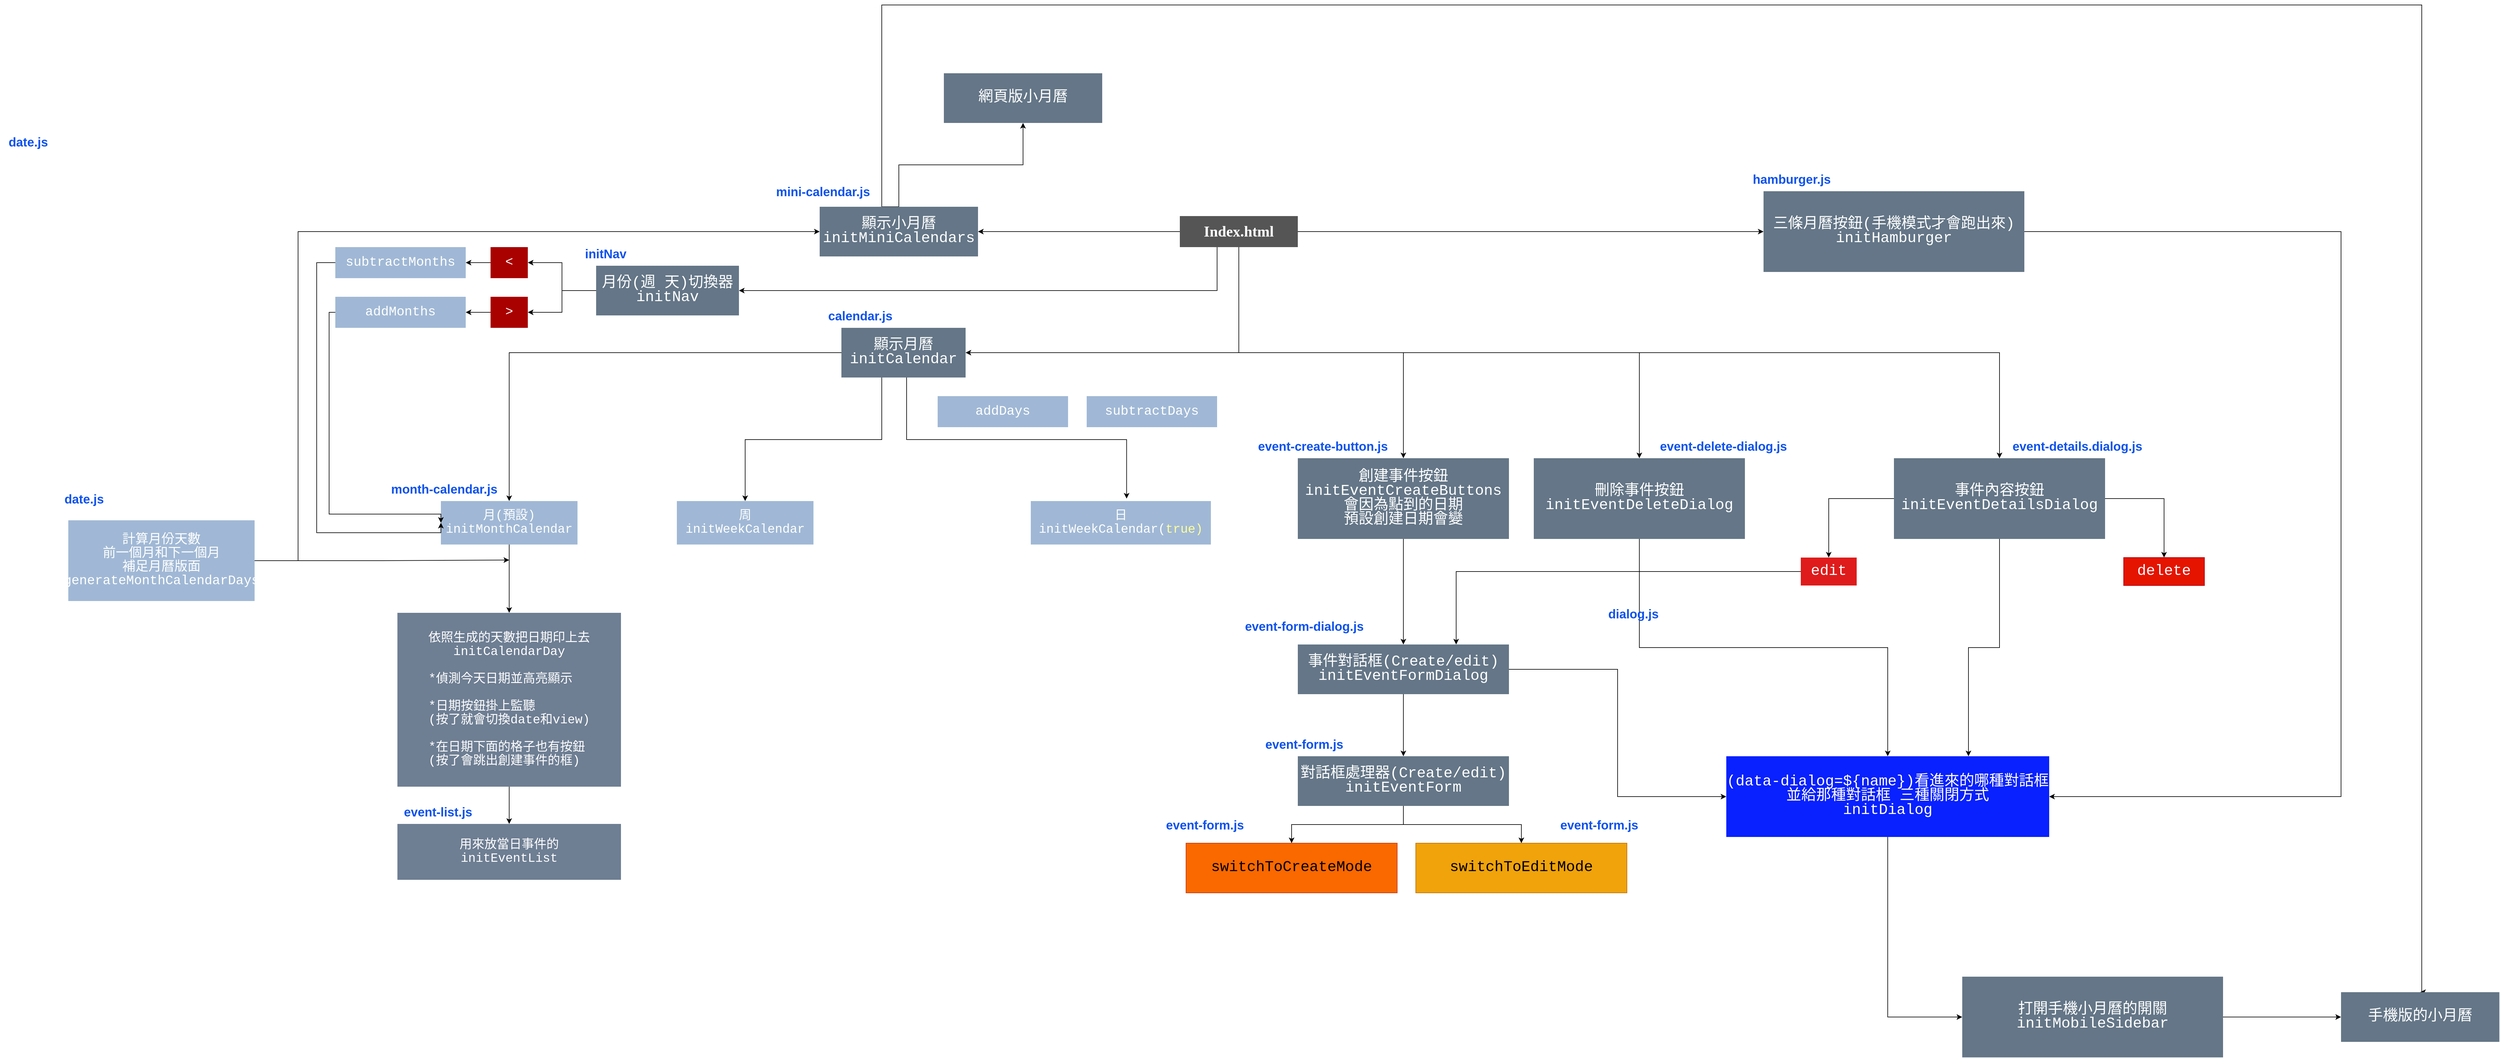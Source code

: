<mxfile version="26.2.3">
  <diagram name="第 1 页" id="USlt-ebU2UT2KrD9safG">
    <mxGraphModel dx="4483" dy="2724" grid="1" gridSize="10" guides="1" tooltips="1" connect="1" arrows="1" fold="1" page="1" pageScale="1" pageWidth="827" pageHeight="1169" math="0" shadow="0">
      <root>
        <mxCell id="0" />
        <mxCell id="1" parent="0" />
        <mxCell id="z7_K39nhA1320Lir9eoi-64" style="edgeStyle=orthogonalEdgeStyle;rounded=0;orthogonalLoop=1;jettySize=auto;html=1;entryX=0;entryY=0.5;entryDx=0;entryDy=0;" parent="1" source="z7_K39nhA1320Lir9eoi-4" target="z7_K39nhA1320Lir9eoi-63" edge="1">
          <mxGeometry relative="1" as="geometry" />
        </mxCell>
        <mxCell id="z7_K39nhA1320Lir9eoi-67" style="edgeStyle=orthogonalEdgeStyle;rounded=0;orthogonalLoop=1;jettySize=auto;html=1;entryX=1;entryY=0.5;entryDx=0;entryDy=0;" parent="1" source="z7_K39nhA1320Lir9eoi-4" target="z7_K39nhA1320Lir9eoi-65" edge="1">
          <mxGeometry relative="1" as="geometry" />
        </mxCell>
        <mxCell id="dPhsNrsqLfpnpOiZeyZc-10" style="edgeStyle=orthogonalEdgeStyle;rounded=0;orthogonalLoop=1;jettySize=auto;html=1;entryX=1;entryY=0.5;entryDx=0;entryDy=0;" edge="1" parent="1" source="z7_K39nhA1320Lir9eoi-4" target="z7_K39nhA1320Lir9eoi-5">
          <mxGeometry relative="1" as="geometry">
            <Array as="points">
              <mxPoint x="405" y="320" />
            </Array>
          </mxGeometry>
        </mxCell>
        <mxCell id="dPhsNrsqLfpnpOiZeyZc-11" style="edgeStyle=orthogonalEdgeStyle;rounded=0;orthogonalLoop=1;jettySize=auto;html=1;entryX=0.5;entryY=0;entryDx=0;entryDy=0;" edge="1" parent="1" source="z7_K39nhA1320Lir9eoi-4" target="z7_K39nhA1320Lir9eoi-32">
          <mxGeometry relative="1" as="geometry" />
        </mxCell>
        <mxCell id="dPhsNrsqLfpnpOiZeyZc-12" style="edgeStyle=orthogonalEdgeStyle;rounded=0;orthogonalLoop=1;jettySize=auto;html=1;" edge="1" parent="1" source="z7_K39nhA1320Lir9eoi-4" target="z7_K39nhA1320Lir9eoi-34">
          <mxGeometry relative="1" as="geometry">
            <Array as="points">
              <mxPoint x="405" y="320" />
              <mxPoint x="1050" y="320" />
            </Array>
          </mxGeometry>
        </mxCell>
        <mxCell id="dPhsNrsqLfpnpOiZeyZc-13" style="edgeStyle=orthogonalEdgeStyle;rounded=0;orthogonalLoop=1;jettySize=auto;html=1;entryX=0.5;entryY=0;entryDx=0;entryDy=0;" edge="1" parent="1" source="z7_K39nhA1320Lir9eoi-4" target="z7_K39nhA1320Lir9eoi-41">
          <mxGeometry relative="1" as="geometry">
            <Array as="points">
              <mxPoint x="405" y="320" />
              <mxPoint x="1630" y="320" />
            </Array>
          </mxGeometry>
        </mxCell>
        <mxCell id="dPhsNrsqLfpnpOiZeyZc-17" style="edgeStyle=orthogonalEdgeStyle;rounded=0;orthogonalLoop=1;jettySize=auto;html=1;entryX=1;entryY=0.5;entryDx=0;entryDy=0;" edge="1" parent="1" source="z7_K39nhA1320Lir9eoi-4" target="dPhsNrsqLfpnpOiZeyZc-15">
          <mxGeometry relative="1" as="geometry">
            <Array as="points">
              <mxPoint x="370" y="220" />
            </Array>
          </mxGeometry>
        </mxCell>
        <mxCell id="z7_K39nhA1320Lir9eoi-4" value="&lt;h1&gt;&lt;font face=&quot;Verdana&quot;&gt;Index.html&lt;/font&gt;&lt;/h1&gt;" style="rounded=0;whiteSpace=wrap;html=1;fillColor=#555555;strokeColor=none;fontColor=#FFFFFF;" parent="1" vertex="1">
          <mxGeometry x="310" y="100" width="190" height="50" as="geometry" />
        </mxCell>
        <mxCell id="z7_K39nhA1320Lir9eoi-15" style="edgeStyle=orthogonalEdgeStyle;rounded=0;orthogonalLoop=1;jettySize=auto;html=1;entryX=0.5;entryY=0;entryDx=0;entryDy=0;" parent="1" source="z7_K39nhA1320Lir9eoi-5" target="z7_K39nhA1320Lir9eoi-7" edge="1">
          <mxGeometry relative="1" as="geometry" />
        </mxCell>
        <mxCell id="z7_K39nhA1320Lir9eoi-16" style="edgeStyle=orthogonalEdgeStyle;rounded=0;orthogonalLoop=1;jettySize=auto;html=1;entryX=0.5;entryY=0;entryDx=0;entryDy=0;" parent="1" source="z7_K39nhA1320Lir9eoi-5" target="z7_K39nhA1320Lir9eoi-10" edge="1">
          <mxGeometry relative="1" as="geometry">
            <Array as="points">
              <mxPoint x="-170" y="460" />
              <mxPoint x="-390" y="460" />
            </Array>
          </mxGeometry>
        </mxCell>
        <mxCell id="z7_K39nhA1320Lir9eoi-5" value="&lt;div style=&quot;font-family: Consolas, &amp;quot;Courier New&amp;quot;, monospace; line-height: 19px; white-space: pre;&quot;&gt;&lt;span style=&quot;font-size: 24px;&quot;&gt;顯示月曆&lt;/span&gt;&lt;/div&gt;&lt;div style=&quot;font-family: Consolas, &amp;quot;Courier New&amp;quot;, monospace; line-height: 19px; white-space: pre;&quot;&gt;&lt;font style=&quot;color: rgb(255, 255, 255); font-size: 24px;&quot;&gt;initCalendar&lt;/font&gt;&lt;/div&gt;" style="rounded=0;whiteSpace=wrap;html=1;fillColor=#647687;strokeColor=none;fontColor=#ffffff;" parent="1" vertex="1">
          <mxGeometry x="-235" y="280" width="200" height="80" as="geometry" />
        </mxCell>
        <mxCell id="z7_K39nhA1320Lir9eoi-23" style="edgeStyle=orthogonalEdgeStyle;rounded=0;orthogonalLoop=1;jettySize=auto;html=1;entryX=0.5;entryY=0;entryDx=0;entryDy=0;" parent="1" source="z7_K39nhA1320Lir9eoi-7" target="z7_K39nhA1320Lir9eoi-21" edge="1">
          <mxGeometry relative="1" as="geometry">
            <mxPoint x="-830" y="779" as="targetPoint" />
          </mxGeometry>
        </mxCell>
        <mxCell id="z7_K39nhA1320Lir9eoi-7" value="&lt;div style=&quot;font-family: Consolas, &amp;quot;Courier New&amp;quot;, monospace; line-height: 19px; white-space: pre;&quot;&gt;&lt;font style=&quot;color: rgb(255, 255, 255); font-size: 20px;&quot;&gt;月(預設)&lt;/font&gt;&lt;/div&gt;&lt;div style=&quot;font-family: Consolas, &amp;quot;Courier New&amp;quot;, monospace; line-height: 19px; white-space: pre;&quot;&gt;&lt;div style=&quot;line-height: 19px;&quot;&gt;&lt;font style=&quot;color: rgb(255, 255, 255); font-size: 20px;&quot;&gt;initMonthCalendar&lt;/font&gt;&lt;/div&gt;&lt;/div&gt;" style="rounded=0;whiteSpace=wrap;html=1;fillColor=#A0B8D5;strokeColor=none;fontColor=#ffffff;strokeWidth=1;" parent="1" vertex="1">
          <mxGeometry x="-880" y="559" width="220" height="70" as="geometry" />
        </mxCell>
        <mxCell id="z7_K39nhA1320Lir9eoi-10" value="&lt;div style=&quot;font-family: Consolas, &amp;quot;Courier New&amp;quot;, monospace; line-height: 19px; white-space: pre;&quot;&gt;&lt;font style=&quot;font-size: 20px;&quot;&gt;周&lt;/font&gt;&lt;/div&gt;&lt;div style=&quot;font-family: Consolas, &amp;quot;Courier New&amp;quot;, monospace; line-height: 19px; white-space: pre;&quot;&gt;&lt;div style=&quot;line-height: 19px;&quot;&gt;&lt;div style=&quot;line-height: 19px;&quot;&gt;&lt;font style=&quot;color: rgb(255, 255, 255); font-size: 20px;&quot;&gt;initWeekCalendar&lt;/font&gt;&lt;/div&gt;&lt;/div&gt;&lt;/div&gt;" style="rounded=0;whiteSpace=wrap;html=1;fillColor=#A0B8D5;strokeColor=none;fontColor=#ffffff;strokeWidth=1;" parent="1" vertex="1">
          <mxGeometry x="-500" y="559" width="220" height="70" as="geometry" />
        </mxCell>
        <mxCell id="z7_K39nhA1320Lir9eoi-13" value="&lt;div style=&quot;font-family: Consolas, &amp;quot;Courier New&amp;quot;, monospace; line-height: 19px; white-space: pre;&quot;&gt;&lt;font style=&quot;font-size: 20px;&quot;&gt;日&lt;/font&gt;&lt;/div&gt;&lt;div style=&quot;font-family: Consolas, &amp;quot;Courier New&amp;quot;, monospace; line-height: 19px; white-space: pre;&quot;&gt;&lt;div style=&quot;line-height: 19px;&quot;&gt;&lt;div style=&quot;line-height: 19px;&quot;&gt;&lt;font style=&quot;font-size: 20px;&quot;&gt;&lt;font style=&quot;color: rgb(255, 255, 255);&quot;&gt;initWeekCalendar(&lt;/font&gt;&lt;font style=&quot;color: rgb(255, 255, 153);&quot;&gt;true)&lt;/font&gt;&lt;/font&gt;&lt;/div&gt;&lt;/div&gt;&lt;/div&gt;" style="rounded=0;whiteSpace=wrap;html=1;fillColor=#A0B8D5;strokeColor=none;fontColor=#ffffff;strokeWidth=1;" parent="1" vertex="1">
          <mxGeometry x="70" y="559" width="290" height="70" as="geometry" />
        </mxCell>
        <mxCell id="z7_K39nhA1320Lir9eoi-17" style="edgeStyle=orthogonalEdgeStyle;rounded=0;orthogonalLoop=1;jettySize=auto;html=1;entryX=0.532;entryY=-0.057;entryDx=0;entryDy=0;entryPerimeter=0;" parent="1" source="z7_K39nhA1320Lir9eoi-5" target="z7_K39nhA1320Lir9eoi-13" edge="1">
          <mxGeometry relative="1" as="geometry">
            <Array as="points">
              <mxPoint x="-130" y="460" />
              <mxPoint x="224" y="460" />
            </Array>
          </mxGeometry>
        </mxCell>
        <mxCell id="z7_K39nhA1320Lir9eoi-30" style="edgeStyle=orthogonalEdgeStyle;rounded=0;orthogonalLoop=1;jettySize=auto;html=1;entryX=0.5;entryY=0;entryDx=0;entryDy=0;" parent="1" source="z7_K39nhA1320Lir9eoi-21" target="z7_K39nhA1320Lir9eoi-29" edge="1">
          <mxGeometry relative="1" as="geometry" />
        </mxCell>
        <mxCell id="z7_K39nhA1320Lir9eoi-21" value="&lt;div style=&quot;font-family: Consolas, &amp;quot;Courier New&amp;quot;, monospace; line-height: 19px; white-space: pre;&quot;&gt;&lt;div style=&quot;line-height: 19px;&quot;&gt;&lt;font style=&quot;font-size: 20px; color: rgb(255, 255, 255);&quot;&gt;依照生成的天數把日期印上去&lt;/font&gt;&lt;/div&gt;&lt;div style=&quot;line-height: 19px;&quot;&gt;&lt;div style=&quot;line-height: 19px;&quot;&gt;&lt;span&gt;&lt;font style=&quot;font-size: 20px; color: rgb(255, 255, 255);&quot;&gt;initCalendarDay&lt;/font&gt;&lt;/span&gt;&lt;/div&gt;&lt;div style=&quot;line-height: 19px;&quot;&gt;&lt;span&gt;&lt;font style=&quot;font-size: 20px; color: rgb(255, 255, 255);&quot;&gt;&lt;br&gt;&lt;/font&gt;&lt;/span&gt;&lt;/div&gt;&lt;div style=&quot;text-align: left; line-height: 19px;&quot;&gt;&lt;span&gt;&lt;font style=&quot;font-size: 20px; color: rgb(255, 255, 255);&quot;&gt;&lt;font&gt;*偵測今天日期並高亮&lt;/font&gt;&lt;span&gt;顯示&lt;/span&gt;&lt;/font&gt;&lt;/span&gt;&lt;/div&gt;&lt;div style=&quot;text-align: left; line-height: 19px;&quot;&gt;&lt;font style=&quot;font-size: 20px; color: rgb(255, 255, 255);&quot;&gt;&lt;span&gt;&lt;br&gt;&lt;/span&gt;&lt;/font&gt;&lt;/div&gt;&lt;div style=&quot;text-align: left; line-height: 19px;&quot;&gt;&lt;font style=&quot;font-size: 20px; color: rgb(255, 255, 255);&quot;&gt;&lt;span&gt;*&lt;/span&gt;日期按鈕掛上監聽&lt;/font&gt;&lt;/div&gt;&lt;div style=&quot;text-align: left; line-height: 19px;&quot;&gt;&lt;font style=&quot;font-size: 20px; color: rgb(255, 255, 255);&quot;&gt;(按了就會切換date和view)&lt;/font&gt;&lt;/div&gt;&lt;div style=&quot;text-align: left; line-height: 19px;&quot;&gt;&lt;font style=&quot;font-size: 20px; color: rgb(255, 255, 255);&quot;&gt;&lt;br&gt;&lt;/font&gt;&lt;/div&gt;&lt;div style=&quot;text-align: left; line-height: 19px;&quot;&gt;&lt;font style=&quot;font-size: 20px; color: rgb(255, 255, 255);&quot;&gt;*在日期下面的格子也有按鈕&lt;br/&gt;(按了會跳出創建事件的框)&lt;/font&gt;&lt;/div&gt;&lt;/div&gt;&lt;/div&gt;" style="rounded=0;whiteSpace=wrap;html=1;fillColor=#6E7E93;strokeColor=none;fontColor=#ffffff;strokeWidth=1;" parent="1" vertex="1">
          <mxGeometry x="-950" y="739" width="360" height="280" as="geometry" />
        </mxCell>
        <mxCell id="z7_K39nhA1320Lir9eoi-27" style="edgeStyle=orthogonalEdgeStyle;rounded=0;orthogonalLoop=1;jettySize=auto;html=1;" parent="1" source="z7_K39nhA1320Lir9eoi-24" edge="1">
          <mxGeometry relative="1" as="geometry">
            <mxPoint x="-770" y="654" as="targetPoint" />
          </mxGeometry>
        </mxCell>
        <mxCell id="z7_K39nhA1320Lir9eoi-66" style="edgeStyle=orthogonalEdgeStyle;rounded=0;orthogonalLoop=1;jettySize=auto;html=1;entryX=0;entryY=0.5;entryDx=0;entryDy=0;" parent="1" source="z7_K39nhA1320Lir9eoi-24" target="z7_K39nhA1320Lir9eoi-65" edge="1">
          <mxGeometry relative="1" as="geometry">
            <Array as="points">
              <mxPoint x="-1110" y="125" />
            </Array>
          </mxGeometry>
        </mxCell>
        <mxCell id="z7_K39nhA1320Lir9eoi-24" value="&lt;div style=&quot;line-height: 19px; white-space: pre; font-family: Consolas, &amp;quot;Courier New&amp;quot;, monospace;&quot;&gt;&lt;font style=&quot;font-size: 21px;&quot;&gt;計算月份天數&lt;/font&gt;&lt;/div&gt;&lt;div style=&quot;line-height: 19px; white-space: pre; font-family: Consolas, &amp;quot;Courier New&amp;quot;, monospace;&quot;&gt;&lt;font style=&quot;font-size: 21px;&quot;&gt;前一個月和下一個月&lt;/font&gt;&lt;/div&gt;&lt;div style=&quot;line-height: 19px; white-space: pre; font-family: Consolas, &amp;quot;Courier New&amp;quot;, monospace;&quot;&gt;&lt;font style=&quot;font-size: 21px;&quot;&gt;補足月曆版面&lt;/font&gt;&lt;/div&gt;&lt;div style=&quot;line-height: 19px;&quot;&gt;&lt;div style=&quot;line-height: 19px;&quot;&gt;&lt;font style=&quot;font-size: 21px;&quot; face=&quot;Consolas, Courier New, monospace&quot;&gt;&lt;span style=&quot;white-space: pre;&quot;&gt;generateMonthCalendarDays&lt;/span&gt;&lt;/font&gt;&lt;/div&gt;&lt;/div&gt;" style="rounded=0;whiteSpace=wrap;html=1;fillColor=#A0B8D5;strokeColor=none;fontColor=#ffffff;strokeWidth=1;" parent="1" vertex="1">
          <mxGeometry x="-1480" y="590" width="300" height="130" as="geometry" />
        </mxCell>
        <mxCell id="z7_K39nhA1320Lir9eoi-25" value="&lt;span style=&quot;font-size: 20px;&quot;&gt;&lt;b&gt;calendar.js&lt;/b&gt;&lt;/span&gt;" style="text;html=1;align=center;verticalAlign=middle;resizable=0;points=[];autosize=1;strokeColor=none;fillColor=none;fontColor=#0E52EC;" parent="1" vertex="1">
          <mxGeometry x="-270" y="240" width="130" height="40" as="geometry" />
        </mxCell>
        <mxCell id="z7_K39nhA1320Lir9eoi-26" value="&lt;span style=&quot;font-size: 20px;&quot;&gt;&lt;b&gt;month-calendar.js&lt;/b&gt;&lt;/span&gt;" style="text;html=1;align=center;verticalAlign=middle;resizable=0;points=[];autosize=1;strokeColor=none;fillColor=none;fontColor=#0E52EC;" parent="1" vertex="1">
          <mxGeometry x="-970" y="519" width="190" height="40" as="geometry" />
        </mxCell>
        <mxCell id="z7_K39nhA1320Lir9eoi-28" value="&lt;span style=&quot;font-size: 20px;&quot;&gt;&lt;b&gt;date.js&lt;/b&gt;&lt;/span&gt;" style="text;html=1;align=center;verticalAlign=middle;resizable=0;points=[];autosize=1;strokeColor=none;fillColor=none;fontColor=#0E52EC;" parent="1" vertex="1">
          <mxGeometry x="-1500" y="535" width="90" height="40" as="geometry" />
        </mxCell>
        <mxCell id="z7_K39nhA1320Lir9eoi-29" value="&lt;div style=&quot;line-height: 19px;&quot;&gt;&lt;div style=&quot;line-height: 19px;&quot;&gt;&lt;font face=&quot;Consolas, Courier New, monospace&quot;&gt;&lt;span style=&quot;font-size: 20px; white-space: pre;&quot;&gt;用來放當日事件的&lt;/span&gt;&lt;/font&gt;&lt;/div&gt;&lt;div style=&quot;line-height: 19px;&quot;&gt;&lt;font face=&quot;Consolas, Courier New, monospace&quot;&gt;&lt;span style=&quot;font-size: 20px; white-space: pre;&quot;&gt;initEventList&lt;/span&gt;&lt;/font&gt;&lt;/div&gt;&lt;/div&gt;" style="rounded=0;whiteSpace=wrap;html=1;fillColor=#6E7E93;strokeColor=none;fontColor=#ffffff;strokeWidth=1;" parent="1" vertex="1">
          <mxGeometry x="-950" y="1079" width="360" height="90" as="geometry" />
        </mxCell>
        <mxCell id="z7_K39nhA1320Lir9eoi-31" value="&lt;span style=&quot;font-size: 20px;&quot;&gt;&lt;b&gt;event-list.js&lt;/b&gt;&lt;/span&gt;" style="text;html=1;align=center;verticalAlign=middle;resizable=0;points=[];autosize=1;strokeColor=none;fillColor=none;fontColor=#0E52EC;" parent="1" vertex="1">
          <mxGeometry x="-950" y="1039" width="130" height="40" as="geometry" />
        </mxCell>
        <mxCell id="z7_K39nhA1320Lir9eoi-45" style="edgeStyle=orthogonalEdgeStyle;rounded=0;orthogonalLoop=1;jettySize=auto;html=1;entryX=0.5;entryY=0;entryDx=0;entryDy=0;" parent="1" source="z7_K39nhA1320Lir9eoi-32" target="z7_K39nhA1320Lir9eoi-44" edge="1">
          <mxGeometry relative="1" as="geometry" />
        </mxCell>
        <mxCell id="z7_K39nhA1320Lir9eoi-32" value="&lt;div style=&quot;font-family: Consolas, &amp;quot;Courier New&amp;quot;, monospace; line-height: 19px; white-space: pre;&quot;&gt;&lt;span style=&quot;font-size: 24px;&quot;&gt;創建事件按鈕&lt;/span&gt;&lt;/div&gt;&lt;div style=&quot;font-family: Consolas, &amp;quot;Courier New&amp;quot;, monospace; line-height: 19px; white-space: pre;&quot;&gt;&lt;font style=&quot;color: rgb(255, 255, 255); font-size: 24px;&quot;&gt;initEventCreateButtons&lt;/font&gt;&lt;/div&gt;&lt;div style=&quot;font-family: Consolas, &amp;quot;Courier New&amp;quot;, monospace; line-height: 19px; white-space: pre;&quot;&gt;&lt;span style=&quot;font-size: 24px;&quot;&gt;會因為點到的日期&lt;/span&gt;&lt;/div&gt;&lt;div style=&quot;font-family: Consolas, &amp;quot;Courier New&amp;quot;, monospace; line-height: 19px; white-space: pre;&quot;&gt;&lt;span style=&quot;font-size: 24px;&quot;&gt;預設創建日期會變&lt;/span&gt;&lt;/div&gt;" style="rounded=0;whiteSpace=wrap;html=1;fillColor=#647687;strokeColor=none;fontColor=#ffffff;" parent="1" vertex="1">
          <mxGeometry x="500" y="490" width="340" height="130" as="geometry" />
        </mxCell>
        <mxCell id="z7_K39nhA1320Lir9eoi-36" style="edgeStyle=orthogonalEdgeStyle;rounded=0;orthogonalLoop=1;jettySize=auto;html=1;entryX=0.5;entryY=0;entryDx=0;entryDy=0;" parent="1" source="z7_K39nhA1320Lir9eoi-34" target="z7_K39nhA1320Lir9eoi-37" edge="1">
          <mxGeometry relative="1" as="geometry">
            <mxPoint x="1050" y="710" as="targetPoint" />
          </mxGeometry>
        </mxCell>
        <mxCell id="z7_K39nhA1320Lir9eoi-34" value="&lt;div style=&quot;font-family: Consolas, &amp;quot;Courier New&amp;quot;, monospace; line-height: 19px; white-space: pre;&quot;&gt;&lt;span style=&quot;font-size: 24px;&quot;&gt;刪除事件按鈕&lt;/span&gt;&lt;/div&gt;&lt;div style=&quot;font-family: Consolas, &amp;quot;Courier New&amp;quot;, monospace; line-height: 19px; white-space: pre;&quot;&gt;&lt;font style=&quot;color: rgb(255, 255, 255); font-size: 24px;&quot;&gt;initEventDeleteDialog&lt;/font&gt;&lt;/div&gt;" style="rounded=0;whiteSpace=wrap;html=1;fillColor=#647687;strokeColor=none;fontColor=#ffffff;" parent="1" vertex="1">
          <mxGeometry x="880" y="490" width="340" height="130" as="geometry" />
        </mxCell>
        <mxCell id="dPhsNrsqLfpnpOiZeyZc-8" style="edgeStyle=orthogonalEdgeStyle;rounded=0;orthogonalLoop=1;jettySize=auto;html=1;entryX=0;entryY=0.5;entryDx=0;entryDy=0;" edge="1" parent="1" source="z7_K39nhA1320Lir9eoi-37" target="dPhsNrsqLfpnpOiZeyZc-7">
          <mxGeometry relative="1" as="geometry" />
        </mxCell>
        <mxCell id="z7_K39nhA1320Lir9eoi-37" value="&lt;div style=&quot;line-height: 19px;&quot;&gt;&lt;font face=&quot;Consolas, Courier New, monospace&quot;&gt;&lt;span style=&quot;font-size: 24px; white-space: pre;&quot;&gt;(data-dialog=${name})看進來的哪種對話框&lt;/span&gt;&lt;/font&gt;&lt;br&gt;&lt;font face=&quot;Consolas, Courier New, monospace&quot;&gt;&lt;span style=&quot;font-size: 24px; white-space: pre;&quot;&gt;並給那種對話框 三種關閉方式&lt;/span&gt;&lt;/font&gt;&lt;/div&gt;&lt;div style=&quot;font-family: Consolas, &amp;quot;Courier New&amp;quot;, monospace; line-height: 19px; white-space: pre;&quot;&gt;&lt;font style=&quot;color: rgb(255, 255, 255); font-size: 24px;&quot;&gt;initDialog&lt;/font&gt;&lt;/div&gt;" style="rounded=0;whiteSpace=wrap;html=1;fillColor=#0821FE;strokeColor=none;fontColor=#ffffff;" parent="1" vertex="1">
          <mxGeometry x="1190" y="970" width="520" height="130" as="geometry" />
        </mxCell>
        <mxCell id="z7_K39nhA1320Lir9eoi-38" value="&lt;span style=&quot;font-size: 20px;&quot;&gt;&lt;b&gt;dialog.js&lt;/b&gt;&lt;/span&gt;" style="text;html=1;align=center;verticalAlign=middle;resizable=0;points=[];autosize=1;strokeColor=none;fillColor=none;fontColor=#0E52EC;" parent="1" vertex="1">
          <mxGeometry x="990" y="720" width="100" height="40" as="geometry" />
        </mxCell>
        <mxCell id="z7_K39nhA1320Lir9eoi-39" value="&lt;span style=&quot;font-size: 20px;&quot;&gt;&lt;b&gt;event-delete-dialog.js&lt;/b&gt;&lt;/span&gt;" style="text;html=1;align=center;verticalAlign=middle;resizable=0;points=[];autosize=1;strokeColor=none;fillColor=none;fontColor=#0E52EC;" parent="1" vertex="1">
          <mxGeometry x="1070" y="450" width="230" height="40" as="geometry" />
        </mxCell>
        <mxCell id="z7_K39nhA1320Lir9eoi-40" value="&lt;span style=&quot;font-size: 20px;&quot;&gt;&lt;b&gt;event-create-button.js&lt;/b&gt;&lt;/span&gt;" style="text;html=1;align=center;verticalAlign=middle;resizable=0;points=[];autosize=1;strokeColor=none;fillColor=none;fontColor=#0E52EC;" parent="1" vertex="1">
          <mxGeometry x="425" y="450" width="230" height="40" as="geometry" />
        </mxCell>
        <mxCell id="z7_K39nhA1320Lir9eoi-50" style="edgeStyle=orthogonalEdgeStyle;rounded=0;orthogonalLoop=1;jettySize=auto;html=1;entryX=0.5;entryY=0;entryDx=0;entryDy=0;" parent="1" source="z7_K39nhA1320Lir9eoi-41" target="z7_K39nhA1320Lir9eoi-48" edge="1">
          <mxGeometry relative="1" as="geometry" />
        </mxCell>
        <mxCell id="z7_K39nhA1320Lir9eoi-51" style="edgeStyle=orthogonalEdgeStyle;rounded=0;orthogonalLoop=1;jettySize=auto;html=1;entryX=0.5;entryY=0;entryDx=0;entryDy=0;" parent="1" source="z7_K39nhA1320Lir9eoi-41" target="z7_K39nhA1320Lir9eoi-49" edge="1">
          <mxGeometry relative="1" as="geometry" />
        </mxCell>
        <mxCell id="z7_K39nhA1320Lir9eoi-53" style="edgeStyle=orthogonalEdgeStyle;rounded=0;orthogonalLoop=1;jettySize=auto;html=1;entryX=0.75;entryY=0;entryDx=0;entryDy=0;" parent="1" source="z7_K39nhA1320Lir9eoi-41" target="z7_K39nhA1320Lir9eoi-37" edge="1">
          <mxGeometry relative="1" as="geometry" />
        </mxCell>
        <mxCell id="z7_K39nhA1320Lir9eoi-41" value="&lt;div style=&quot;font-family: Consolas, &amp;quot;Courier New&amp;quot;, monospace; line-height: 19px; white-space: pre;&quot;&gt;&lt;span style=&quot;font-size: 24px;&quot;&gt;事件內容按鈕&lt;/span&gt;&lt;/div&gt;&lt;div style=&quot;font-family: Consolas, &amp;quot;Courier New&amp;quot;, monospace; line-height: 19px; white-space: pre;&quot;&gt;&lt;font style=&quot;color: rgb(255, 255, 255); font-size: 24px;&quot;&gt;initEventDetailsDialog&lt;/font&gt;&lt;/div&gt;" style="rounded=0;whiteSpace=wrap;html=1;fillColor=#647687;strokeColor=none;fontColor=#ffffff;" parent="1" vertex="1">
          <mxGeometry x="1460" y="490" width="340" height="130" as="geometry" />
        </mxCell>
        <mxCell id="z7_K39nhA1320Lir9eoi-42" value="&lt;span style=&quot;font-size: 20px;&quot;&gt;&lt;b&gt;event-details.dialog.js&lt;/b&gt;&lt;/span&gt;" style="text;html=1;align=center;verticalAlign=middle;resizable=0;points=[];autosize=1;strokeColor=none;fillColor=none;fontColor=#0E52EC;" parent="1" vertex="1">
          <mxGeometry x="1640" y="450" width="230" height="40" as="geometry" />
        </mxCell>
        <mxCell id="z7_K39nhA1320Lir9eoi-47" style="edgeStyle=orthogonalEdgeStyle;rounded=0;orthogonalLoop=1;jettySize=auto;html=1;entryX=0;entryY=0.5;entryDx=0;entryDy=0;" parent="1" source="z7_K39nhA1320Lir9eoi-44" target="z7_K39nhA1320Lir9eoi-37" edge="1">
          <mxGeometry relative="1" as="geometry" />
        </mxCell>
        <mxCell id="z7_K39nhA1320Lir9eoi-56" style="edgeStyle=orthogonalEdgeStyle;rounded=0;orthogonalLoop=1;jettySize=auto;html=1;entryX=0.5;entryY=0;entryDx=0;entryDy=0;" parent="1" source="z7_K39nhA1320Lir9eoi-44" target="z7_K39nhA1320Lir9eoi-54" edge="1">
          <mxGeometry relative="1" as="geometry" />
        </mxCell>
        <mxCell id="z7_K39nhA1320Lir9eoi-44" value="&lt;div style=&quot;font-family: Consolas, &amp;quot;Courier New&amp;quot;, monospace; line-height: 19px; white-space: pre;&quot;&gt;&lt;span style=&quot;font-size: 24px;&quot;&gt;事件對話框(Create/edit)&lt;/span&gt;&lt;/div&gt;&lt;div style=&quot;font-family: Consolas, &amp;quot;Courier New&amp;quot;, monospace; line-height: 19px; white-space: pre;&quot;&gt;&lt;font style=&quot;color: rgb(255, 255, 255); font-size: 24px;&quot;&gt;initEventFormDialog&lt;/font&gt;&lt;/div&gt;" style="rounded=0;whiteSpace=wrap;html=1;fillColor=#647687;strokeColor=none;fontColor=#ffffff;" parent="1" vertex="1">
          <mxGeometry x="500" y="790" width="340" height="80" as="geometry" />
        </mxCell>
        <mxCell id="z7_K39nhA1320Lir9eoi-46" value="&lt;span style=&quot;font-size: 20px;&quot;&gt;&lt;b&gt;event-form-dialog.js&lt;/b&gt;&lt;/span&gt;" style="text;html=1;align=center;verticalAlign=middle;resizable=0;points=[];autosize=1;strokeColor=none;fillColor=none;fontColor=#0E52EC;" parent="1" vertex="1">
          <mxGeometry x="405" y="740" width="210" height="40" as="geometry" />
        </mxCell>
        <mxCell id="z7_K39nhA1320Lir9eoi-52" style="edgeStyle=orthogonalEdgeStyle;rounded=0;orthogonalLoop=1;jettySize=auto;html=1;entryX=0.75;entryY=0;entryDx=0;entryDy=0;" parent="1" source="z7_K39nhA1320Lir9eoi-48" target="z7_K39nhA1320Lir9eoi-44" edge="1">
          <mxGeometry relative="1" as="geometry" />
        </mxCell>
        <mxCell id="z7_K39nhA1320Lir9eoi-48" value="&lt;div style=&quot;font-family: Consolas, &amp;quot;Courier New&amp;quot;, monospace; line-height: 19px; white-space: pre;&quot;&gt;&lt;span style=&quot;font-size: 24px;&quot;&gt;edit&lt;/span&gt;&lt;/div&gt;" style="rounded=0;whiteSpace=wrap;html=1;fillColor=#DF1B1B;strokeColor=none;fontColor=#ffffff;" parent="1" vertex="1">
          <mxGeometry x="1310" y="650" width="90" height="45" as="geometry" />
        </mxCell>
        <mxCell id="z7_K39nhA1320Lir9eoi-49" value="&lt;div style=&quot;font-family: Consolas, &amp;quot;Courier New&amp;quot;, monospace; line-height: 19px; white-space: pre;&quot;&gt;&lt;span style=&quot;font-size: 24px;&quot;&gt;delete&lt;/span&gt;&lt;/div&gt;" style="rounded=0;whiteSpace=wrap;html=1;fillColor=#e51400;strokeColor=#B20000;fontColor=#ffffff;" parent="1" vertex="1">
          <mxGeometry x="1830" y="650" width="130" height="45" as="geometry" />
        </mxCell>
        <mxCell id="z7_K39nhA1320Lir9eoi-59" style="edgeStyle=orthogonalEdgeStyle;rounded=0;orthogonalLoop=1;jettySize=auto;html=1;entryX=0.5;entryY=0;entryDx=0;entryDy=0;" parent="1" source="z7_K39nhA1320Lir9eoi-54" target="z7_K39nhA1320Lir9eoi-57" edge="1">
          <mxGeometry relative="1" as="geometry" />
        </mxCell>
        <mxCell id="z7_K39nhA1320Lir9eoi-60" style="edgeStyle=orthogonalEdgeStyle;rounded=0;orthogonalLoop=1;jettySize=auto;html=1;entryX=0.5;entryY=0;entryDx=0;entryDy=0;" parent="1" source="z7_K39nhA1320Lir9eoi-54" target="z7_K39nhA1320Lir9eoi-58" edge="1">
          <mxGeometry relative="1" as="geometry" />
        </mxCell>
        <mxCell id="z7_K39nhA1320Lir9eoi-54" value="&lt;div style=&quot;font-family: Consolas, &amp;quot;Courier New&amp;quot;, monospace; line-height: 19px; white-space: pre;&quot;&gt;&lt;span style=&quot;font-size: 24px;&quot;&gt;對話框處理器&lt;/span&gt;&lt;span style=&quot;font-size: 24px; background-color: transparent; color: light-dark(rgb(255, 255, 255), rgb(18, 18, 18));&quot;&gt;(Create/edit)&lt;/span&gt;&lt;/div&gt;&lt;div style=&quot;font-family: Consolas, &amp;quot;Courier New&amp;quot;, monospace; line-height: 19px; white-space: pre;&quot;&gt;&lt;font style=&quot;color: rgb(255, 255, 255); font-size: 24px;&quot;&gt;initEventForm&lt;/font&gt;&lt;/div&gt;" style="rounded=0;whiteSpace=wrap;html=1;fillColor=#647687;strokeColor=none;fontColor=#ffffff;" parent="1" vertex="1">
          <mxGeometry x="500" y="970" width="340" height="80" as="geometry" />
        </mxCell>
        <mxCell id="z7_K39nhA1320Lir9eoi-55" value="&lt;span style=&quot;font-size: 20px;&quot;&gt;&lt;b&gt;event-form.js&lt;/b&gt;&lt;/span&gt;" style="text;html=1;align=center;verticalAlign=middle;resizable=0;points=[];autosize=1;strokeColor=none;fillColor=none;fontColor=#0E52EC;" parent="1" vertex="1">
          <mxGeometry x="435" y="930" width="150" height="40" as="geometry" />
        </mxCell>
        <mxCell id="z7_K39nhA1320Lir9eoi-57" value="&lt;div style=&quot;line-height: 19px;&quot;&gt;&lt;font face=&quot;Consolas, Courier New, monospace&quot;&gt;&lt;span style=&quot;font-size: 24px; white-space: pre;&quot;&gt;switchToCreateMode&lt;/span&gt;&lt;/font&gt;&lt;/div&gt;" style="rounded=0;whiteSpace=wrap;html=1;fillColor=#fa6800;strokeColor=#C73500;fontColor=#000000;" parent="1" vertex="1">
          <mxGeometry x="320" y="1110" width="340" height="80" as="geometry" />
        </mxCell>
        <mxCell id="z7_K39nhA1320Lir9eoi-58" value="&lt;div style=&quot;line-height: 19px;&quot;&gt;&lt;font face=&quot;Consolas, Courier New, monospace&quot;&gt;&lt;span style=&quot;font-size: 24px; white-space: pre;&quot;&gt;switchToEditMode&lt;/span&gt;&lt;/font&gt;&lt;/div&gt;" style="rounded=0;whiteSpace=wrap;html=1;fillColor=#f0a30a;strokeColor=#BD7000;fontColor=#000000;" parent="1" vertex="1">
          <mxGeometry x="690" y="1110" width="340" height="80" as="geometry" />
        </mxCell>
        <mxCell id="z7_K39nhA1320Lir9eoi-61" value="&lt;span style=&quot;font-size: 20px;&quot;&gt;&lt;b&gt;event-form.js&lt;/b&gt;&lt;/span&gt;" style="text;html=1;align=center;verticalAlign=middle;resizable=0;points=[];autosize=1;strokeColor=none;fillColor=none;fontColor=#0E52EC;" parent="1" vertex="1">
          <mxGeometry x="275" y="1060" width="150" height="40" as="geometry" />
        </mxCell>
        <mxCell id="z7_K39nhA1320Lir9eoi-62" value="&lt;span style=&quot;font-size: 20px;&quot;&gt;&lt;b&gt;event-form.js&lt;/b&gt;&lt;/span&gt;" style="text;html=1;align=center;verticalAlign=middle;resizable=0;points=[];autosize=1;strokeColor=none;fillColor=none;fontColor=#0E52EC;" parent="1" vertex="1">
          <mxGeometry x="910" y="1060" width="150" height="40" as="geometry" />
        </mxCell>
        <mxCell id="dPhsNrsqLfpnpOiZeyZc-5" style="edgeStyle=orthogonalEdgeStyle;rounded=0;orthogonalLoop=1;jettySize=auto;html=1;entryX=1;entryY=0.5;entryDx=0;entryDy=0;" edge="1" parent="1" source="z7_K39nhA1320Lir9eoi-63" target="z7_K39nhA1320Lir9eoi-37">
          <mxGeometry relative="1" as="geometry">
            <Array as="points">
              <mxPoint x="2180" y="1035" />
            </Array>
          </mxGeometry>
        </mxCell>
        <mxCell id="z7_K39nhA1320Lir9eoi-63" value="&lt;div style=&quot;font-family: Consolas, &amp;quot;Courier New&amp;quot;, monospace; line-height: 19px; white-space: pre;&quot;&gt;&lt;span style=&quot;font-size: 24px;&quot;&gt;三條月曆按鈕(手機模式才會跑出來)&lt;/span&gt;&lt;/div&gt;&lt;div style=&quot;font-family: Consolas, &amp;quot;Courier New&amp;quot;, monospace; line-height: 19px; white-space: pre;&quot;&gt;&lt;font style=&quot;color: rgb(255, 255, 255); font-size: 24px;&quot;&gt;initHamburger&lt;/font&gt;&lt;/div&gt;" style="rounded=0;whiteSpace=wrap;html=1;fillColor=#647687;strokeColor=none;fontColor=#ffffff;" parent="1" vertex="1">
          <mxGeometry x="1250" y="60" width="420" height="130" as="geometry" />
        </mxCell>
        <mxCell id="dPhsNrsqLfpnpOiZeyZc-2" style="edgeStyle=orthogonalEdgeStyle;rounded=0;orthogonalLoop=1;jettySize=auto;html=1;entryX=0.5;entryY=0;entryDx=0;entryDy=0;exitX=0.5;exitY=0;exitDx=0;exitDy=0;" edge="1" parent="1" source="z7_K39nhA1320Lir9eoi-65" target="dPhsNrsqLfpnpOiZeyZc-1">
          <mxGeometry relative="1" as="geometry">
            <mxPoint x="110.005" y="85" as="sourcePoint" />
            <mxPoint x="2090.05" y="1220" as="targetPoint" />
            <Array as="points">
              <mxPoint x="-170" y="85" />
              <mxPoint x="-170" y="-240" />
              <mxPoint x="2310" y="-240" />
              <mxPoint x="2310" y="1350" />
            </Array>
          </mxGeometry>
        </mxCell>
        <mxCell id="dPhsNrsqLfpnpOiZeyZc-4" style="edgeStyle=orthogonalEdgeStyle;rounded=0;orthogonalLoop=1;jettySize=auto;html=1;entryX=0.5;entryY=1;entryDx=0;entryDy=0;" edge="1" parent="1" source="z7_K39nhA1320Lir9eoi-65" target="dPhsNrsqLfpnpOiZeyZc-3">
          <mxGeometry relative="1" as="geometry" />
        </mxCell>
        <mxCell id="z7_K39nhA1320Lir9eoi-65" value="&lt;div style=&quot;font-family: Consolas, &amp;quot;Courier New&amp;quot;, monospace; line-height: 19px; white-space: pre;&quot;&gt;&lt;span style=&quot;font-size: 24px;&quot;&gt;顯示小月曆&lt;/span&gt;&lt;/div&gt;&lt;div style=&quot;font-family: Consolas, &amp;quot;Courier New&amp;quot;, monospace; line-height: 19px; white-space: pre;&quot;&gt;&lt;font style=&quot;color: rgb(255, 255, 255); font-size: 24px;&quot;&gt;initMiniCalendars&lt;/font&gt;&lt;/div&gt;" style="rounded=0;whiteSpace=wrap;html=1;fillColor=#647687;strokeColor=none;fontColor=#ffffff;" parent="1" vertex="1">
          <mxGeometry x="-270" y="85" width="255" height="80" as="geometry" />
        </mxCell>
        <mxCell id="gE35msf5UVulNAfQNcHI-1" value="&lt;span style=&quot;font-size: 20px;&quot;&gt;&lt;b&gt;mini-calendar.js&lt;/b&gt;&lt;/span&gt;" style="text;html=1;align=center;verticalAlign=middle;resizable=0;points=[];autosize=1;strokeColor=none;fillColor=none;fontColor=#0E52EC;" parent="1" vertex="1">
          <mxGeometry x="-350" y="40" width="170" height="40" as="geometry" />
        </mxCell>
        <mxCell id="dPhsNrsqLfpnpOiZeyZc-1" value="&lt;div style=&quot;font-family: Consolas, &amp;quot;Courier New&amp;quot;, monospace; line-height: 19px; white-space: pre;&quot;&gt;&lt;span style=&quot;font-size: 24px;&quot;&gt;手機版的小月曆&lt;/span&gt;&lt;/div&gt;" style="rounded=0;whiteSpace=wrap;html=1;fillColor=#647687;strokeColor=none;fontColor=#ffffff;" vertex="1" parent="1">
          <mxGeometry x="2180" y="1350" width="255" height="80" as="geometry" />
        </mxCell>
        <mxCell id="dPhsNrsqLfpnpOiZeyZc-3" value="&lt;div style=&quot;font-family: Consolas, &amp;quot;Courier New&amp;quot;, monospace; line-height: 19px; white-space: pre;&quot;&gt;&lt;span style=&quot;font-size: 24px;&quot;&gt;網頁版小月曆&lt;/span&gt;&lt;/div&gt;" style="rounded=0;whiteSpace=wrap;html=1;fillColor=#647687;strokeColor=none;fontColor=#ffffff;" vertex="1" parent="1">
          <mxGeometry x="-70" y="-130" width="255" height="80" as="geometry" />
        </mxCell>
        <mxCell id="dPhsNrsqLfpnpOiZeyZc-9" style="edgeStyle=orthogonalEdgeStyle;rounded=0;orthogonalLoop=1;jettySize=auto;html=1;entryX=0;entryY=0.5;entryDx=0;entryDy=0;" edge="1" parent="1" source="dPhsNrsqLfpnpOiZeyZc-7" target="dPhsNrsqLfpnpOiZeyZc-1">
          <mxGeometry relative="1" as="geometry" />
        </mxCell>
        <mxCell id="dPhsNrsqLfpnpOiZeyZc-7" value="&lt;div style=&quot;font-family: Consolas, &amp;quot;Courier New&amp;quot;, monospace; line-height: 19px; white-space: pre;&quot;&gt;&lt;span style=&quot;font-size: 24px;&quot;&gt;打開手機小月曆的開關&lt;/span&gt;&lt;/div&gt;&lt;div style=&quot;font-family: Consolas, &amp;quot;Courier New&amp;quot;, monospace; line-height: 19px; white-space: pre;&quot;&gt;&lt;font style=&quot;color: rgb(255, 255, 255); font-size: 24px;&quot;&gt;initMobileSidebar&lt;/font&gt;&lt;/div&gt;" style="rounded=0;whiteSpace=wrap;html=1;fillColor=#647687;strokeColor=none;fontColor=#ffffff;" vertex="1" parent="1">
          <mxGeometry x="1570" y="1325" width="420" height="130" as="geometry" />
        </mxCell>
        <mxCell id="dPhsNrsqLfpnpOiZeyZc-14" value="&lt;span style=&quot;font-size: 20px;&quot;&gt;&lt;b&gt;hamburger.js&lt;/b&gt;&lt;/span&gt;" style="text;html=1;align=center;verticalAlign=middle;resizable=0;points=[];autosize=1;strokeColor=none;fillColor=none;fontColor=#0E52EC;" vertex="1" parent="1">
          <mxGeometry x="1220" y="20" width="150" height="40" as="geometry" />
        </mxCell>
        <mxCell id="dPhsNrsqLfpnpOiZeyZc-27" style="edgeStyle=orthogonalEdgeStyle;rounded=0;orthogonalLoop=1;jettySize=auto;html=1;entryX=1;entryY=0.5;entryDx=0;entryDy=0;" edge="1" parent="1" source="dPhsNrsqLfpnpOiZeyZc-15" target="dPhsNrsqLfpnpOiZeyZc-25">
          <mxGeometry relative="1" as="geometry" />
        </mxCell>
        <mxCell id="dPhsNrsqLfpnpOiZeyZc-28" style="edgeStyle=orthogonalEdgeStyle;rounded=0;orthogonalLoop=1;jettySize=auto;html=1;entryX=1;entryY=0.5;entryDx=0;entryDy=0;" edge="1" parent="1" source="dPhsNrsqLfpnpOiZeyZc-15" target="dPhsNrsqLfpnpOiZeyZc-26">
          <mxGeometry relative="1" as="geometry" />
        </mxCell>
        <mxCell id="dPhsNrsqLfpnpOiZeyZc-15" value="&lt;div style=&quot;font-family: Consolas, &amp;quot;Courier New&amp;quot;, monospace; line-height: 19px; white-space: pre;&quot;&gt;&lt;span style=&quot;font-size: 24px;&quot;&gt;月份(週 天)切換器&lt;/span&gt;&lt;/div&gt;&lt;div style=&quot;font-family: Consolas, &amp;quot;Courier New&amp;quot;, monospace; line-height: 19px; white-space: pre;&quot;&gt;&lt;font style=&quot;color: rgb(255, 255, 255); font-size: 24px;&quot;&gt;initNav&lt;/font&gt;&lt;/div&gt;" style="rounded=0;whiteSpace=wrap;html=1;fillColor=#647687;strokeColor=none;fontColor=#ffffff;" vertex="1" parent="1">
          <mxGeometry x="-630" y="180" width="230" height="80" as="geometry" />
        </mxCell>
        <mxCell id="dPhsNrsqLfpnpOiZeyZc-16" value="&lt;span style=&quot;font-size: 20px;&quot;&gt;&lt;b&gt;initNav&lt;/b&gt;&lt;/span&gt;" style="text;html=1;align=center;verticalAlign=middle;resizable=0;points=[];autosize=1;strokeColor=none;fillColor=none;fontColor=#0E52EC;" vertex="1" parent="1">
          <mxGeometry x="-660" y="140" width="90" height="40" as="geometry" />
        </mxCell>
        <mxCell id="dPhsNrsqLfpnpOiZeyZc-18" value="&lt;div style=&quot;line-height: 19px;&quot;&gt;&lt;font face=&quot;Consolas, Courier New, monospace&quot;&gt;&lt;span style=&quot;font-size: 21px; white-space: pre;&quot;&gt;subtractDays&lt;/span&gt;&lt;/font&gt;&lt;/div&gt;" style="rounded=0;whiteSpace=wrap;html=1;fillColor=#A0B8D5;strokeColor=none;fontColor=#ffffff;strokeWidth=1;" vertex="1" parent="1">
          <mxGeometry x="160" y="390" width="210" height="50" as="geometry" />
        </mxCell>
        <mxCell id="dPhsNrsqLfpnpOiZeyZc-19" value="&lt;span style=&quot;font-size: 20px;&quot;&gt;&lt;b&gt;date.js&lt;/b&gt;&lt;/span&gt;" style="text;html=1;align=center;verticalAlign=middle;resizable=0;points=[];autosize=1;strokeColor=none;fillColor=none;fontColor=#0E52EC;" vertex="1" parent="1">
          <mxGeometry x="-1590" y="-40" width="90" height="40" as="geometry" />
        </mxCell>
        <mxCell id="dPhsNrsqLfpnpOiZeyZc-32" style="edgeStyle=orthogonalEdgeStyle;rounded=0;orthogonalLoop=1;jettySize=auto;html=1;entryX=0;entryY=0.5;entryDx=0;entryDy=0;" edge="1" parent="1" source="dPhsNrsqLfpnpOiZeyZc-20" target="z7_K39nhA1320Lir9eoi-7">
          <mxGeometry relative="1" as="geometry">
            <Array as="points">
              <mxPoint x="-1080" y="175" />
              <mxPoint x="-1080" y="610" />
              <mxPoint x="-880" y="610" />
            </Array>
          </mxGeometry>
        </mxCell>
        <mxCell id="dPhsNrsqLfpnpOiZeyZc-20" value="&lt;div style=&quot;line-height: 19px;&quot;&gt;&lt;font face=&quot;Consolas, Courier New, monospace&quot;&gt;&lt;span style=&quot;font-size: 21px; white-space: pre;&quot;&gt;subtractMonths&lt;/span&gt;&lt;/font&gt;&lt;/div&gt;" style="rounded=0;whiteSpace=wrap;html=1;fillColor=#A0B8D5;strokeColor=none;fontColor=#ffffff;strokeWidth=1;" vertex="1" parent="1">
          <mxGeometry x="-1050" y="150" width="210" height="50" as="geometry" />
        </mxCell>
        <mxCell id="dPhsNrsqLfpnpOiZeyZc-22" value="&lt;div style=&quot;line-height: 19px;&quot;&gt;&lt;font face=&quot;Consolas, Courier New, monospace&quot;&gt;&lt;span style=&quot;font-size: 21px; white-space: pre;&quot;&gt;addDays&lt;/span&gt;&lt;/font&gt;&lt;/div&gt;" style="rounded=0;whiteSpace=wrap;html=1;fillColor=#A0B8D5;strokeColor=none;fontColor=#ffffff;strokeWidth=1;" vertex="1" parent="1">
          <mxGeometry x="-80" y="390" width="210" height="50" as="geometry" />
        </mxCell>
        <mxCell id="dPhsNrsqLfpnpOiZeyZc-31" style="edgeStyle=orthogonalEdgeStyle;rounded=0;orthogonalLoop=1;jettySize=auto;html=1;entryX=0;entryY=0.5;entryDx=0;entryDy=0;" edge="1" parent="1" source="dPhsNrsqLfpnpOiZeyZc-23" target="z7_K39nhA1320Lir9eoi-7">
          <mxGeometry relative="1" as="geometry">
            <Array as="points">
              <mxPoint x="-1060" y="255" />
              <mxPoint x="-1060" y="580" />
              <mxPoint x="-880" y="580" />
            </Array>
          </mxGeometry>
        </mxCell>
        <mxCell id="dPhsNrsqLfpnpOiZeyZc-23" value="&lt;div style=&quot;line-height: 19px;&quot;&gt;&lt;font face=&quot;Consolas, Courier New, monospace&quot;&gt;&lt;span style=&quot;font-size: 21px; white-space: pre;&quot;&gt;addMonths&lt;/span&gt;&lt;/font&gt;&lt;/div&gt;" style="rounded=0;whiteSpace=wrap;html=1;fillColor=#A0B8D5;strokeColor=none;fontColor=#ffffff;strokeWidth=1;" vertex="1" parent="1">
          <mxGeometry x="-1050" y="230" width="210" height="50" as="geometry" />
        </mxCell>
        <mxCell id="dPhsNrsqLfpnpOiZeyZc-29" style="edgeStyle=orthogonalEdgeStyle;rounded=0;orthogonalLoop=1;jettySize=auto;html=1;" edge="1" parent="1" source="dPhsNrsqLfpnpOiZeyZc-25" target="dPhsNrsqLfpnpOiZeyZc-20">
          <mxGeometry relative="1" as="geometry" />
        </mxCell>
        <mxCell id="dPhsNrsqLfpnpOiZeyZc-25" value="&lt;div style=&quot;line-height: 19px;&quot;&gt;&lt;font face=&quot;Consolas, Courier New, monospace&quot;&gt;&lt;span style=&quot;font-size: 21px; white-space: pre;&quot;&gt;&amp;lt;&lt;/span&gt;&lt;/font&gt;&lt;/div&gt;" style="rounded=0;whiteSpace=wrap;html=1;fillColor=#A90000;strokeColor=none;fontColor=#ffffff;strokeWidth=1;" vertex="1" parent="1">
          <mxGeometry x="-800" y="150" width="60" height="50" as="geometry" />
        </mxCell>
        <mxCell id="dPhsNrsqLfpnpOiZeyZc-30" style="edgeStyle=orthogonalEdgeStyle;rounded=0;orthogonalLoop=1;jettySize=auto;html=1;" edge="1" parent="1" source="dPhsNrsqLfpnpOiZeyZc-26" target="dPhsNrsqLfpnpOiZeyZc-23">
          <mxGeometry relative="1" as="geometry" />
        </mxCell>
        <mxCell id="dPhsNrsqLfpnpOiZeyZc-26" value="&lt;div style=&quot;line-height: 19px;&quot;&gt;&lt;font face=&quot;Consolas, Courier New, monospace&quot;&gt;&lt;span style=&quot;font-size: 21px; white-space: pre;&quot;&gt;&amp;gt;&lt;/span&gt;&lt;/font&gt;&lt;/div&gt;" style="rounded=0;whiteSpace=wrap;html=1;fillColor=#A90000;strokeColor=none;fontColor=#ffffff;strokeWidth=1;" vertex="1" parent="1">
          <mxGeometry x="-800" y="230" width="60" height="50" as="geometry" />
        </mxCell>
      </root>
    </mxGraphModel>
  </diagram>
</mxfile>
